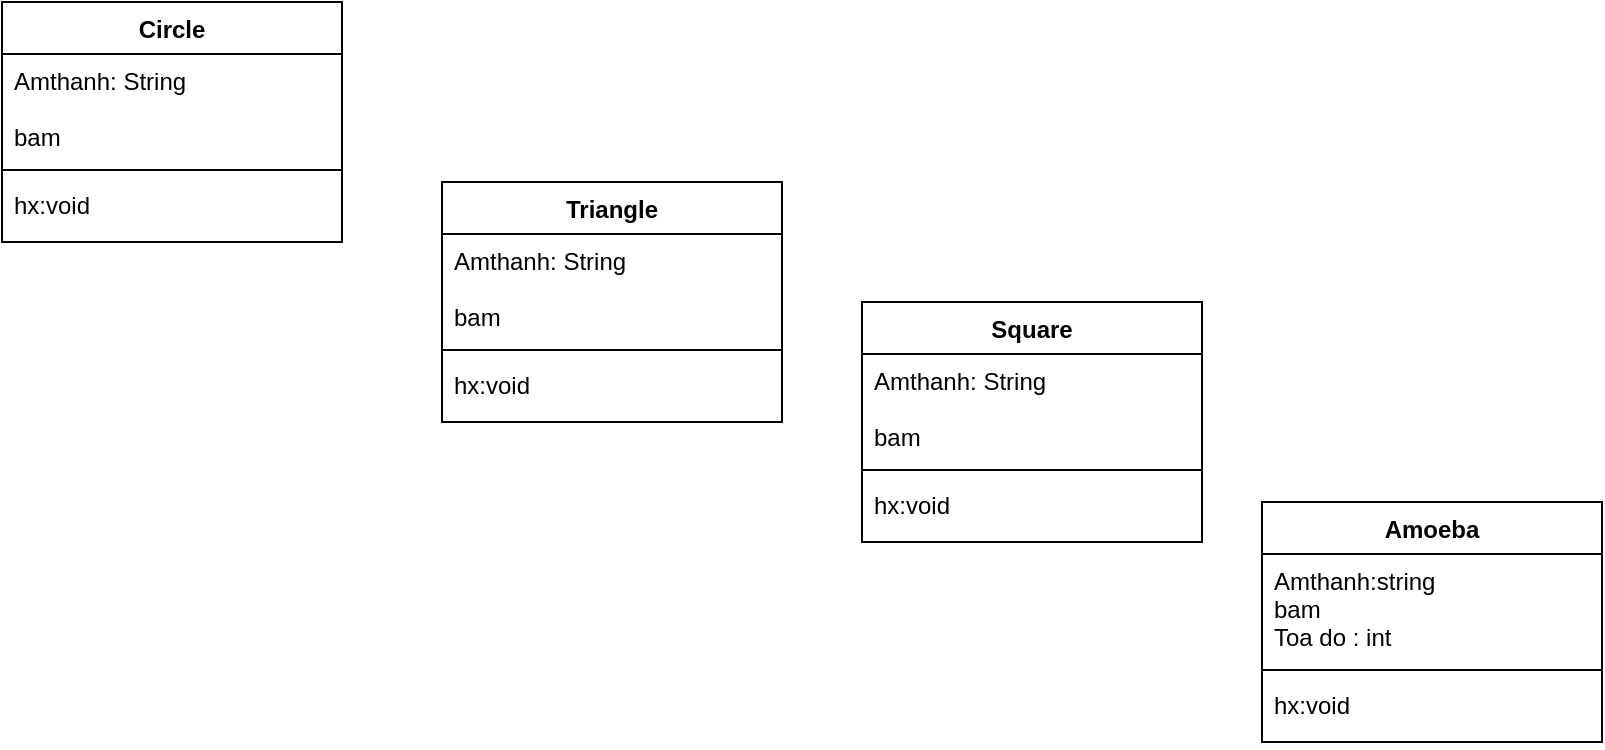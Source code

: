<mxfile version="13.9.9" type="device"><diagram id="w6pSCY7zhI_up_bIwTXU" name="Page-1"><mxGraphModel dx="1024" dy="592" grid="1" gridSize="10" guides="1" tooltips="1" connect="1" arrows="1" fold="1" page="1" pageScale="1" pageWidth="850" pageHeight="1100" math="0" shadow="0"><root><mxCell id="0"/><mxCell id="1" parent="0"/><mxCell id="DQWFD-pUxBBUpst1lXgr-18" value="Amoeba" style="swimlane;fontStyle=1;align=center;verticalAlign=top;childLayout=stackLayout;horizontal=1;startSize=26;horizontalStack=0;resizeParent=1;resizeParentMax=0;resizeLast=0;collapsible=1;marginBottom=0;" vertex="1" parent="1"><mxGeometry x="640" y="280" width="170" height="120" as="geometry"/></mxCell><mxCell id="DQWFD-pUxBBUpst1lXgr-19" value="Amthanh:string&#10;bam&#10;Toa do : int" style="text;strokeColor=none;fillColor=none;align=left;verticalAlign=top;spacingLeft=4;spacingRight=4;overflow=hidden;rotatable=0;points=[[0,0.5],[1,0.5]];portConstraint=eastwest;" vertex="1" parent="DQWFD-pUxBBUpst1lXgr-18"><mxGeometry y="26" width="170" height="54" as="geometry"/></mxCell><mxCell id="DQWFD-pUxBBUpst1lXgr-20" value="" style="line;strokeWidth=1;fillColor=none;align=left;verticalAlign=middle;spacingTop=-1;spacingLeft=3;spacingRight=3;rotatable=0;labelPosition=right;points=[];portConstraint=eastwest;" vertex="1" parent="DQWFD-pUxBBUpst1lXgr-18"><mxGeometry y="80" width="170" height="8" as="geometry"/></mxCell><mxCell id="DQWFD-pUxBBUpst1lXgr-21" value="hx:void" style="text;strokeColor=none;fillColor=none;align=left;verticalAlign=top;spacingLeft=4;spacingRight=4;overflow=hidden;rotatable=0;points=[[0,0.5],[1,0.5]];portConstraint=eastwest;" vertex="1" parent="DQWFD-pUxBBUpst1lXgr-18"><mxGeometry y="88" width="170" height="32" as="geometry"/></mxCell><mxCell id="DQWFD-pUxBBUpst1lXgr-22" value="Circle" style="swimlane;fontStyle=1;align=center;verticalAlign=top;childLayout=stackLayout;horizontal=1;startSize=26;horizontalStack=0;resizeParent=1;resizeParentMax=0;resizeLast=0;collapsible=1;marginBottom=0;" vertex="1" parent="1"><mxGeometry x="10" y="30" width="170" height="120" as="geometry"/></mxCell><mxCell id="DQWFD-pUxBBUpst1lXgr-23" value="Amthanh: String&#10;&#10;bam" style="text;strokeColor=none;fillColor=none;align=left;verticalAlign=top;spacingLeft=4;spacingRight=4;overflow=hidden;rotatable=0;points=[[0,0.5],[1,0.5]];portConstraint=eastwest;" vertex="1" parent="DQWFD-pUxBBUpst1lXgr-22"><mxGeometry y="26" width="170" height="54" as="geometry"/></mxCell><mxCell id="DQWFD-pUxBBUpst1lXgr-24" value="" style="line;strokeWidth=1;fillColor=none;align=left;verticalAlign=middle;spacingTop=-1;spacingLeft=3;spacingRight=3;rotatable=0;labelPosition=right;points=[];portConstraint=eastwest;" vertex="1" parent="DQWFD-pUxBBUpst1lXgr-22"><mxGeometry y="80" width="170" height="8" as="geometry"/></mxCell><mxCell id="DQWFD-pUxBBUpst1lXgr-25" value="hx:void" style="text;strokeColor=none;fillColor=none;align=left;verticalAlign=top;spacingLeft=4;spacingRight=4;overflow=hidden;rotatable=0;points=[[0,0.5],[1,0.5]];portConstraint=eastwest;" vertex="1" parent="DQWFD-pUxBBUpst1lXgr-22"><mxGeometry y="88" width="170" height="32" as="geometry"/></mxCell><mxCell id="DQWFD-pUxBBUpst1lXgr-26" value="Triangle" style="swimlane;fontStyle=1;align=center;verticalAlign=top;childLayout=stackLayout;horizontal=1;startSize=26;horizontalStack=0;resizeParent=1;resizeParentMax=0;resizeLast=0;collapsible=1;marginBottom=0;" vertex="1" parent="1"><mxGeometry x="230" y="120" width="170" height="120" as="geometry"/></mxCell><mxCell id="DQWFD-pUxBBUpst1lXgr-27" value="Amthanh: String&#10;&#10;bam" style="text;strokeColor=none;fillColor=none;align=left;verticalAlign=top;spacingLeft=4;spacingRight=4;overflow=hidden;rotatable=0;points=[[0,0.5],[1,0.5]];portConstraint=eastwest;" vertex="1" parent="DQWFD-pUxBBUpst1lXgr-26"><mxGeometry y="26" width="170" height="54" as="geometry"/></mxCell><mxCell id="DQWFD-pUxBBUpst1lXgr-28" value="" style="line;strokeWidth=1;fillColor=none;align=left;verticalAlign=middle;spacingTop=-1;spacingLeft=3;spacingRight=3;rotatable=0;labelPosition=right;points=[];portConstraint=eastwest;" vertex="1" parent="DQWFD-pUxBBUpst1lXgr-26"><mxGeometry y="80" width="170" height="8" as="geometry"/></mxCell><mxCell id="DQWFD-pUxBBUpst1lXgr-29" value="hx:void" style="text;strokeColor=none;fillColor=none;align=left;verticalAlign=top;spacingLeft=4;spacingRight=4;overflow=hidden;rotatable=0;points=[[0,0.5],[1,0.5]];portConstraint=eastwest;" vertex="1" parent="DQWFD-pUxBBUpst1lXgr-26"><mxGeometry y="88" width="170" height="32" as="geometry"/></mxCell><mxCell id="DQWFD-pUxBBUpst1lXgr-30" value="Square" style="swimlane;fontStyle=1;align=center;verticalAlign=top;childLayout=stackLayout;horizontal=1;startSize=26;horizontalStack=0;resizeParent=1;resizeParentMax=0;resizeLast=0;collapsible=1;marginBottom=0;" vertex="1" parent="1"><mxGeometry x="440" y="180" width="170" height="120" as="geometry"/></mxCell><mxCell id="DQWFD-pUxBBUpst1lXgr-31" value="Amthanh: String&#10;&#10;bam" style="text;strokeColor=none;fillColor=none;align=left;verticalAlign=top;spacingLeft=4;spacingRight=4;overflow=hidden;rotatable=0;points=[[0,0.5],[1,0.5]];portConstraint=eastwest;" vertex="1" parent="DQWFD-pUxBBUpst1lXgr-30"><mxGeometry y="26" width="170" height="54" as="geometry"/></mxCell><mxCell id="DQWFD-pUxBBUpst1lXgr-32" value="" style="line;strokeWidth=1;fillColor=none;align=left;verticalAlign=middle;spacingTop=-1;spacingLeft=3;spacingRight=3;rotatable=0;labelPosition=right;points=[];portConstraint=eastwest;" vertex="1" parent="DQWFD-pUxBBUpst1lXgr-30"><mxGeometry y="80" width="170" height="8" as="geometry"/></mxCell><mxCell id="DQWFD-pUxBBUpst1lXgr-33" value="hx:void" style="text;strokeColor=none;fillColor=none;align=left;verticalAlign=top;spacingLeft=4;spacingRight=4;overflow=hidden;rotatable=0;points=[[0,0.5],[1,0.5]];portConstraint=eastwest;" vertex="1" parent="DQWFD-pUxBBUpst1lXgr-30"><mxGeometry y="88" width="170" height="32" as="geometry"/></mxCell></root></mxGraphModel></diagram></mxfile>